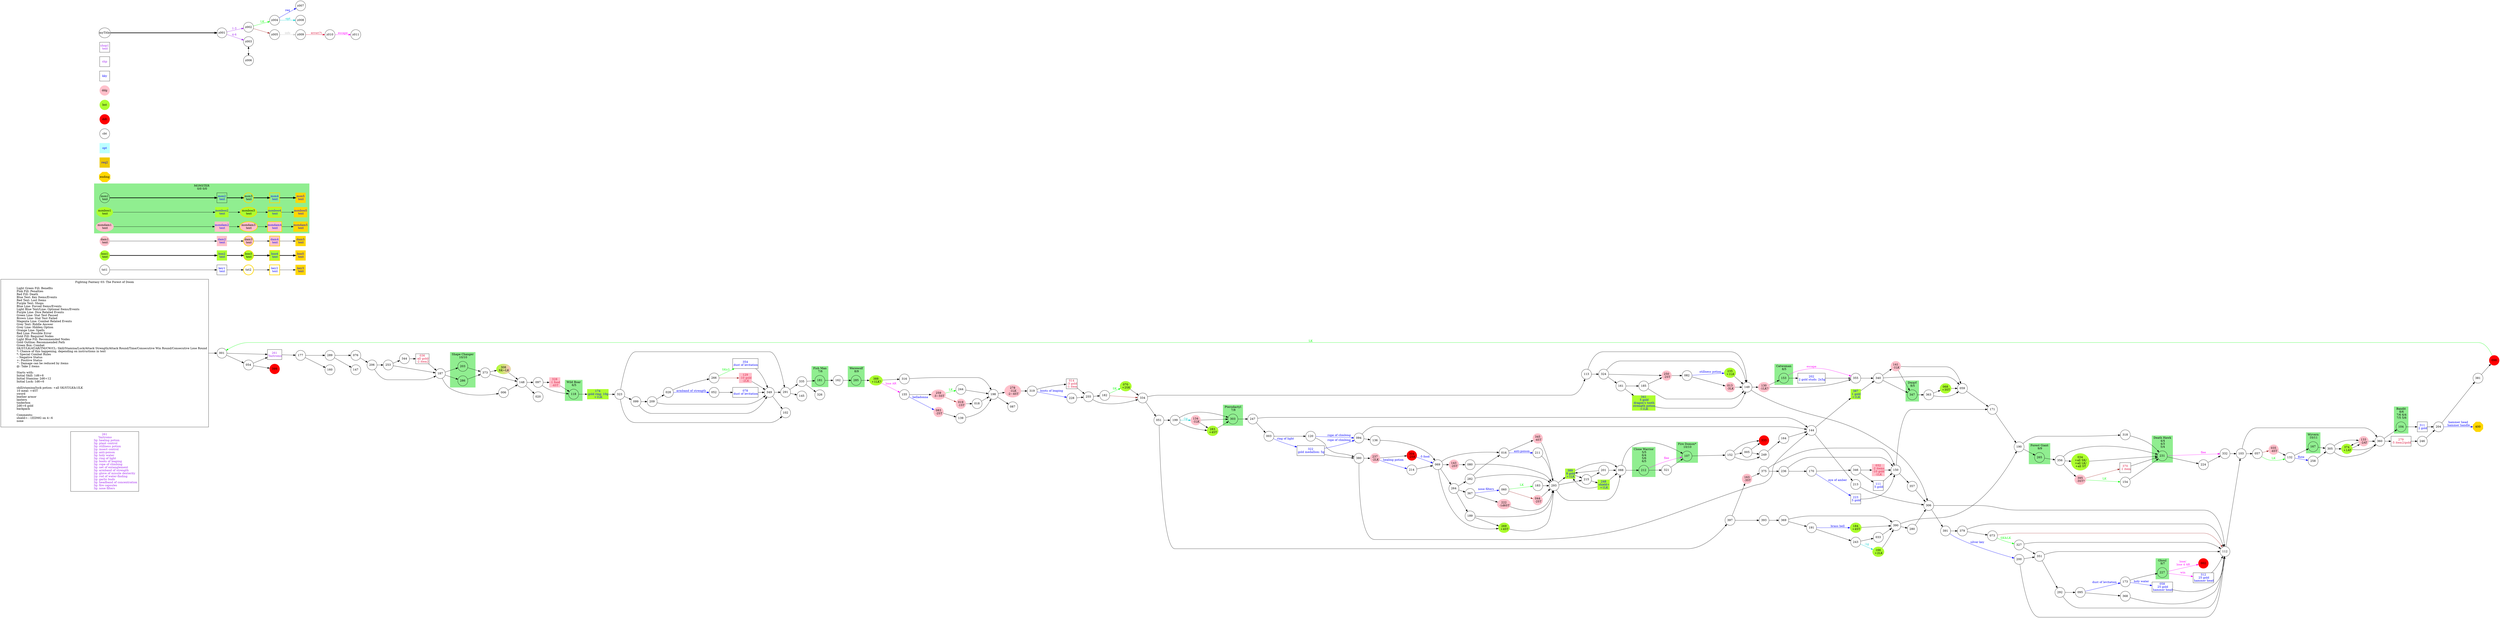 digraph {
	// graph defaults
	rankdir=LR
	mclimit=50
	nodesep=.3 // changes horizontal separation of nodes
	ranksep=.4 // changes vertical separation of nodes
	node [height=.7
		width=.7
		shape=ellipse
		margin=0]
	edge[weight=5]
	
	subgraph ShopMenu {
		node [fontcolor = "purple" shape = "rect" margin = 0.1]
		shop261 [label = "\261\n Yaztromo\n \
			3g: healing potion\l \
			3g: plant control\l \
			3g: stillness potion\l \
			2g: insect control\l \
			2g: anti-poison\l \
			3g: holy water\l \
			3g: ring of light\l \
			2g: boots of leaping\l \
			3g: rope of climbing\l \
			3g: net of entanglement\l \
			3g: armband of strength\l \
			2g: glove of missile dexterity\l \
			2g: rod of water-finding\l \
			2g: garlic buds\l \
			3g: headband of concentration\l \
			3g: fire capsules\l \
			3g: nose filters\l"]
	}

	// a box for a graph label
	// note that you can override the defaults set above
	title [label = "Fighting Fantasy 03: The Forest of Doom\n\n \
		Light Green Fill: Benefits\l \
		Pink Fill: Penalties\l \
		Red Fill: Death\l \
		Blue Text: Key Items/Events\l \
		Red Text: Lost Items\l \
		Purple Text: Shops\l \
		Blue Line: Forced Items/Events\l \
		Light Blue Text/Line: Optional Items/Events\l \
		Purple Line: Dice Related Events\l \
		Green Line: Stat Test Passed\l \
		Brown Line: Stat Test Failed\l \
		Magenta Line: Combat Related Events\l \
		Grey Text: Riddle Answer\l \
		Grey Line: Hidden Option\l \
		Orange Line: Spells\l \
		Red Line: Possible Error\l \
		Gold Fill: Required Nodes\l \
		Light Blue Fill: Recommended Nodes\l \
		Gold Outline: Recommended Path\l \
		Green Box: Combat\l \
		SK/ST/LK/AT/AR/TM/CW/CL: Skill/Stamina/Luck/Attack Strength/Attack Round/Time/Consecutive Win Round/Consecutive Lose Round\l \
		?: Chance of this happening, depending on instructions in text\l \
		*: Special Combat Rules\l \
		-: Negative Status\l \
		+: Positive Status\l \
		^: Damage can be reduced by items\l \
		@: Take 2 items\l\l \
		Starts with:\l \
		Initial Skill: 1d6+6\l \
		Initial Stamina: 2d6+12\l \
		Initial Luck: 1d6+6\l\l \
		skill/stamina/luck potion: +all SK/ST/LK&1ILK\l \
		10 meal: +4ST\l \
		sword\l \
		leather armor\l \
		lantern\l \
		tinderbox\l \
		2d6+6 gold\l \
		backpack\l\l \
		Comments:\l \
		shield+: -1EDMG on 4~6\l \
		none\l \
		"
		shape = "box"
		margin = 0.1]

	subgraph Required {
		node [style = "filled" color = "gold" fillcolor = "gold" fontcolor = "blue" shape = "rect"]
		key3
		boo5
		dam5
		monboo5
		mondam5
		mon5
		ending [fontcolor = "black" shape = "octagon"]
		400 [fontcolor = "black" shape = "octagon"]
	}

	subgraph Required2 {
		node [style = "filled" color = "gold2" fillcolor = "gold2" fontcolor = "blue" shape = "rect"]
		req2
	}

	subgraph Recommended {
		node [penwidth = 3 color = "gold"]
		txt2
		key2 [shape = "rect" fontcolor = "blue"]
		boo3 [style = "filled" fillcolor = "greenyellow"]
		boo4 [style = "filled" fillcolor = "greenyellow"]
		dam3 [style = "filled" fillcolor = "pink"]
		dam4 [style = "filled" fillcolor = "pink"]
		monboo3 [style = "filled" fillcolor = "greenyellow"]
		monboo4 [style = "filled" fillcolor = "greenyellow"]
		mondam3 [style = "filled" fillcolor = "pink"]
		mondam4 [style = "filled" fillcolor = "pink"]
		mon3
		mon4
	}
	
	subgraph Optional {
		node [style = "filled" color = "paleturquoise1" fillcolor = "paleturquoise1" fontcolor = "blue" shape = "rect"]
		opt
	}

	subgraph Combat {
		style = "filled" color = "palegreen2"
		subgraph cluster_MONSTER {
			label = "MONSTER\n 0/0 0/0"
			mon1 [label = "\N\n text"]
			mon2 [shape = "rect" fontcolor = "blue" label = "\N\n text"]
			mon3 [label = "\N\n text"]
			mon4 [shape = "rect" fontcolor = "blue" label = "\N\n text"]
			mon5 [shape = "rect" fontcolor = "blue" label = "\N\n text"]
			monboo1 [style = "filled" color = "greenyellow" label = "\N\n text"]
			monboo2 [shape = "rect" style = "filled" color = "greenyellow" fontcolor = "blue" label = "\N\n text"]
			monboo3 [label = "\N\n text"]
			monboo4 [shape = "rect" fontcolor = "blue" label = "\N\n text"]
			monboo5 [shape = "rect" fontcolor = "blue" label = "\N\n text"]
			mondam1 [style = "filled" color = "pink" label = "\N\n text"]
			mondam2 [shape = "rect" style = "filled" color = "pink" fontcolor = "blue" label = "\N\n text"]
			mondam3 [label = "\N\n text"]
			mondam4 [shape = "rect" fontcolor = "blue" label = "\N\n text"]
			mondam5 [shape = "rect" fontcolor = "blue" label = "\N\n text"]
		}
		
		subgraph cluster_SHAPE_CHANGER {
			label = "Shape Changer\n 10/10"
			203
			286
		}
		
		subgraph cluster_WILD_BOAR {
			label = "Wild Boar\n 6/5"
			118
		}
		
		subgraph cluster_FISH_MAN {
			label = "Fish Man\n 7/6"
			181
		}
		
		subgraph cluster_WEREWOLF {
			label = "Werewolf\n 8/9"
			285
		}
		
		subgraph cluster_GHOUL {
			label = "Ghoul\n 9/7"
			227
		}
		
		subgraph cluster_WYVERN {
			label = "Wyvern\n 10/11"
			167
		}
		
		subgraph cluster_BANDIT {
			label = "Bandit\n 8/6\n 7/6 6/4\n 7/5 5/6"
			104
		}
		
		subgraph cluster_DWARF {
			label = "Dwarf\n 8/5"
			347
		}
		
		subgraph cluster_FOREST_GIANT {
			label = "Forest Giant\n 9/9"
			265
		}
		
		subgraph cluster_DEATH_HAWK {
			label = "Death Hawk\n 4/4\n 4/3\n 5/4"
			231
		}
		
		subgraph cluster_CATWOMAN {
			label = "Catwoman\n 8/5"
			153
		}
		
		subgraph cluster_PTERODACTYL {
			label = "Pterodactyl\n 7/8"
			303
		}
		
		subgraph cluster_CLONE_WARRIOR {
			label = "Clone Warrior\n 5/5\n 6/4\n 5/6\n 6/5"
			212
		}
		
		subgraph cluster_FIRE_DEMON {
			label = "Fire Domon*\n 10/10"
			107
		}
		
		cbt
	}

	subgraph Death {
		node [style = "filled" color = "red"]
		ddt
		002
		098
		304 [label = "\N\n -2SK"]
		333
		399
	}

	subgraph Boost {
		node [style = "filled" color = "greenyellow"]
		bst
		boo1 [label = "\N\n text"]
		boo2 [shape = "rect" fontcolor = "blue" label = "\N\n text"]
		boo3 [label = "\N\n text"]
		boo4 [shape = "rect" fontcolor = "blue" label = "\N\n text"]
		boo5 [shape = "rect" fontcolor = "blue" label = "\N\n text"]
		034 [label = "\N\n +all SK/\n +all LK/\n +all ST"]
		068 [label = "\N\n +3ST"]
		070 [label = "\N\n +2SK"]
		166 [label = "\N\n +2LK"]
		174 [shape = "rect" fontcolor = "blue" label = "\N\n gold ring: 10g\n +1LK"]
		184 [label = "\N\n +4ST"]
		235 [label = "\N\n +1LK"]
		248 [shape = "rect" fontcolor = "blue" label = "\N\n shield+\n +1LK"]
		269 [label = "\N\n +4ST"]
		283 [label = "\N\n +4ST"]
		308 [color = "greenyellow:pink" label = "\N\n SK&harr;LK"]
		341 [shape = "rect" fontcolor = "blue" label = "\N\n 5 gold\n dragon's tooth\n strength potion\n +1LK"]
		374 [label = "\N\n +1AT"]
		387 [shape = "rect" fontcolor = "blue" label = "\N\n 1 gold\n +1LK"]
		388 [label = "\N\n +1LK?"]
		389 [shape = "rect" fontcolor = "blue" label = "\N\n 8 gold\n +1LK"]
	}

	subgraph Damage {
		node [style = "filled" color = "pink"]
		ddg
		dam1 [label = "\N\n text"]
		dam2 [shape = "rect" fontcolor = "blue" label = "\N\n text"]
		dam3 [label = "\N\n text"]
		dam4 [shape = "rect" fontcolor = "blue" label = "\N\n text"]
		dam5 [shape = "rect" fontcolor = "blue" label = "\N\n text"]
		013 [label = "\N\n -3LK"]
		019 [label = "\N\n -1ST"]
		032 [shape = "rect" fontcolor = "crimson" label = "\N\n -2 items\n -10 gold\n -1LK"]
		035 [label = "\N\n -4ST"]
		044 [label = "\N\n -2ST"]
		083 [label = "\N\n -2ST"]
		129 [shape = "rect" fontcolor = "crimson" label = "\N\n -10 gold\n -2LK"]
		130 [label = "\N\n -1LK?"]
		133 [label = "\N\n -2AT"]
		134 [label = "\N\n -1LK"]
		141 [label = "\N\n -1LK"]
		143 [label = "\N\n -2ST"]
		163 [label = "\N\n -3ST"]
		222 [label = "\N\n -1d6ST"]
		237 [label = "\N\n -2LK"]
		250 [label = "\N\n -2ST"]
		259 [label = "\N\n -3~5ST"]
		278 [label = "\N\n -1LK\n -2~4ST"]
		328 [shape = "rect" fontcolor = "crimson" label = "\N\n -1 food\n -4ST"]
		345 [label = "\N\n -4ST"]
		395 [label = "\N\n -3ST?"]
	}

	subgraph Key_Item {
		node [fontcolor = "blue" shape = "rect"]
		kky
		key1 [label = "\N\n text"]
		key2 [label = "\N\n text"]
		key3 [label = "\N\n text"]
		014 [label = "\N\n -3 gold\n -1 item" fontcolor = "crimson"]
		036 [label = "\N\n -all gold/\n -2 item2" fontcolor = "crimson"]
		058 [label = "\N\n 25 gold\n hammer head"]
		078 [label = "\N\n dust of levitation"]
		111 [label = "\N\n 5 gold"]
		202 [label = "\N\n 2 gold studs: 2x5g"]
		223 [label = "\N\n 5 gold"]
		279 [label = "\N\n -5 item2/gold" fontcolor = "crimson"]
		311 [label = "\N\n 2 gold"]
		312 [label = "\N\n 25 gold\n hammer head"]
		322 [label = "\N\n gold medallion: 5g"]
		354 [label = "\N\n dust of levitation"]
		370 [label = "\N\n -1 item" fontcolor = "crimson"]
	}
	
	subgraph Shop {
		node [fontcolor = "purple" shape = "rect"]
		shp
		shop1 [label = "\N\n text"]
		261 [label = "\N\n Yaztromo"]
	}

	mon1 -> mon2 -> mon3 -> mon4 -> mon5 [penwidth = 3]
	boo1 -> boo2 -> boo3 -> boo4 -> boo5 [penwidth = 3]
	dam1 -> dam2 -> dam3 -> dam4 -> dam5
	txt1 -> key1 -> txt2 -> key2 -> key3
	monboo1 -> monboo2 -> monboo3 -> monboo4 -> monboo5
	mondam1 -> mondam2 -> mondam3 -> mondam4 -> mondam5

	myTitle -> z001 [penwidth = 3]
	z001 -> z002 [color = "purple" fontcolor = "purple" label = "1-3"]
	z001 -> z003 [color = "purple" fontcolor = "purple" label = "4-6"]
	z002 -> z004 [color = "green" fontcolor = "green" label = "LK"]
	z002 -> z005 [color = "brown"]
	z003 -> z006 [dir = "both"]
	z004 -> z007 [color = "blue" fontcolor = "blue" label = "req"]
	z004 -> z008 [color = "cyan3" fontcolor = "cyan3" label = "-opt"]
	z005 -> z009 [color = "grey" fontcolor = "grey" label = "info"]
	z009 -> z010 [color = "crimson" fontcolor = "crimson" label = "error(?)"]
	z010 -> z011 [color = "magenta" fontcolor = "magenta" label = "escape"]
	{
		rank = same
		z003
		z006
	}
	title -> 001
	001 -> 261
	001 -> 054
	003 -> 322 [color = "blue" fontcolor = "blue" label = "ring of light"]
	003 -> 120
//	004 -> 
	005 -> 333
	005 -> 249
	006 -> 148
//	007 -> 
//	008 -> 
//	009 -> 
//	010 -> 
//	011 -> 
//	012 -> 
	013 -> 149
	014 -> 255
//	015 -> 
	016 -> 211 [color = "blue" fontcolor = "blue" label = "anti-poison"]
	016 -> 345
//	017 -> 
	018 -> 198
	019 -> 018
//	020 -> 
//	021 -> 
//	022 -> 
//	023 -> 
//	024 -> 
//	025 -> 
//	026 -> 
//	027 -> 
	028 -> 052 [color = "blue" fontcolor = "blue" label = "armband of strength"]
	028 -> 266
//	029 -> 
//	030 -> 
//	031 -> 
	032 -> 150
	033 -> 390
	034 -> 231
	035 -> 132
	036 -> 187
//	037 -> 
//	038 -> 
//	039 -> 
//	040 -> 
//	041 -> 
//	042 -> 
//	043 -> 
	044 -> 293
//	045 -> 
//	046 -> 
//	047 -> 
//	048 -> 
//	049 -> 
//	050 -> 
	051 -> 199
	051 -> 397
	052 -> 078
//	053 -> 
	054 -> 399
	054 -> 261
//	055 -> 
//	056 -> 
	057 -> 132 [color = "green" fontcolor = "green" label = "LK"]
	057 -> 035 [color = "brown"]
	058 -> 112
	059 -> 171
	060 -> 183 [color = "green" fontcolor = "green" label = "LK"]
	060 -> 044 [color = "brown"]
//	061 -> 
//	062 -> 
//	063 -> 
//	064 -> 
//	065 -> 
//	066 -> 
//	067 -> 
	068 -> 059
	069 -> 264
	069 -> 143
	069 -> 269
	069 -> 016
	070 -> 334
//	071 -> 
//	072 -> 
	073 -> 327 [color = "green" fontcolor = "green" label = "SK&LK"]
	073 -> 112 [color = "brown"]
//	074 -> 
//	075 -> 
	076 -> 206
//	077 -> 
	078 -> 349
//	079 -> 
	080 -> 293
//	081 -> 
	082 -> 235 [color = "blue" fontcolor = "blue" label = "stillness potion"]
	082 -> 013
	083 -> 139
//	084 -> 
//	085 -> 
//	086 -> 
//	087 -> 
	088 -> 212
	088 -> 107
//	089 -> 
//	090 -> 
//	091 -> 
//	092 -> 
//	093 -> 
	094 -> 136
	094 -> 144
	095 -> 173 [color = "blue" fontcolor = "blue" label = "dust of levitation"]
	095 -> 368
//	096 -> 
	097 -> 328
	097 -> 118
	001 -> 098 [dir = back color = "green" fontcolor = "green" label = "LK"]
	099 -> 209
	099 -> 349
//	100 -> 
//	101 -> 
//	102 -> 
	103 -> 057
	103 -> 360
	104 -> 311
//	105 -> 
//	106 -> 
	107 -> 152
//	108 -> 
//	109 -> 
//	110 -> 
	111 -> 150
	112 -> 103
	113 -> 324
	113 -> 149
//	114 -> 
//	115 -> 
//	116 -> 
//	117 -> 
	118 -> 174
//	119 -> 
	120 -> 094 [color = "blue" fontcolor = "blue" label = "rope of climbing"]
	120 -> 380
//	121 -> 
//	122 -> 
//	123 -> 
//	124 -> 
//	125 -> 
//	126 -> 
//	127 -> 
//	128 -> 
	129 -> 349
	130 -> 153
	130 -> 355
//	131 -> 
	132 -> 258 [color = "blue" fontcolor = "blue" label = "flute"]
	132 -> 167
	133 -> 374
	133 -> 360
	134 -> 283
	134 -> 303
//	135 -> 
	136 -> 069
//	137 -> 
//	138 -> 
	139 -> 198
//	140 -> 
	141 -> 347
	141 -> 059
//	142 -> 
	143 -> 080
	144 -> 213
	144 -> 387
//	145 -> 
//	146 -> 
//	147 -> 
	148 -> 097
	148 -> 020
	149 -> 130
	149 -> 306
	150 -> 357
	150 -> 171
//	151 -> 
	152 -> 333
	152 -> 005
	152 -> 249
	153 -> 202
	153 -> 355 [color = "magenta" fontcolor = "magenta" label = "escape"]
	154 -> 231
	155 -> 083 [color = "blue" fontcolor = "blue" label = "belladonna"]
	155 -> 259
//	156 -> 
//	157 -> 
//	158 -> 
//	159 -> 
//	160 -> 
	161 -> 185
	161 -> 341
	162 -> 285
	163 -> 375
	164 -> 144
//	165 -> 
	166 -> 390
	167 -> 305
//	168 -> 
//	169 -> 
	170 -> 223 [color = "blue" fontcolor = "blue" label = "eye of amber"]
	170 -> 346
	171 -> 190
//	172 -> 
	173 -> 058 [color = "blue" fontcolor = "blue" label = "holy water"]
	173 -> 227
	174 -> 323
//	175 -> 
//	176 -> 
	177 -> 289
	177 -> 160
//	178 -> 
//	179 -> 
//	180 -> 
	181 -> 162
	182 -> 070 [color = "green" fontcolor = "green" label = "SK"]
	182 -> 334 [color = "brown"]
	183 -> 293
	184 -> 390
	185 -> 250
	185 -> 149
//	186 -> 
	187 -> 286
	187 -> 203
	187 -> 006
//	188 -> 
	189 -> 269
	189 -> 293
	190 -> 265
	190 -> 318
	191 -> 184 [color = "blue" fontcolor = "blue" label = "brass bell"]
	191 -> 243
//	192 -> 
//	193 -> 
//	194 -> 
//	195 -> 
//	196 -> 
//	197 -> 
	198 -> 278
	198 -> 087
	199 -> 134 [color = "cyan3" fontcolor = "cyan3" label = "-1g"]
	199 -> 283
	199 -> 303
	200 -> 351
	200 -> 112
	201 -> 389
	201 -> 088
	202 -> 355
	203 -> 373
	204 -> 400 [color = "blue" fontcolor = "blue" label = "hammer head\n hammer handle"]
	204 -> 381
//	205 -> 
	206 -> 253
	206 -> 187
//	207 -> 
//	208 -> 
	209 -> 028
	209 -> 349
//	210 -> 
	211 -> 293
	212 -> 321
	212 -> 107 [color = "magenta" fontcolor = "magenta" label = "flee"]
	213 -> 306
	214 -> 069
	215 -> 248
	215 -> 201
//	216 -> 
//	217 -> 
//	218 -> 
//	219 -> 
//	220 -> 
//	221 -> 
	222 -> 293
	223 -> 150
	224 -> 332
//	225 -> 
//	226 -> 
	227 -> 312 [color = "magenta" fontcolor = "magenta" label = "win"]
	227 -> 002 [color = "magenta" fontcolor = "magenta" label = "lose/\n lose 4 AR"]
	228 -> 255
//	229 -> 
//	230 -> 
	231 -> 224
	231 -> 332 [color = "magenta" fontcolor = "magenta" label = "flee"]
//	232 -> 
//	233 -> 
//	234 -> 
	235 -> 149
	236 -> 170
	236 -> 150
	237 -> 214 [color = "blue" fontcolor = "blue" label = "healing potion"]
	237 -> 304
//	238 -> 
//	239 -> 
//	240 -> 
//	241 -> 
//	242 -> 
	243 -> 166 [color = "cyan3" fontcolor = "cyan3" label = "-1g"]
	243 -> 033
	244 -> 198
//	245 -> 
	246 -> 204
	247 -> 003
	247 -> 144
	248 -> 389
	248 -> 088
	249 -> 164
	250 -> 082
//	251 -> 
//	252 -> 
	253 -> 344
	253 -> 187
//	254 -> 
	255 -> 182
	255 -> 334
//	256 -> 
//	257 -> 
	258 -> 305
	259 -> 244 [color = "green" fontcolor = "green" label = "LK"]
	259 -> 019 [color = "brown"]
//	260 -> 
	261 -> 177
//	262 -> 
//	263 -> 
	264 -> 367
	264 -> 189
	264 -> 282
	265 -> 356
	266 -> 354 [color = "green" fontcolor = "green" label = "SKx3"]
	266 -> 129 [color = "brown"]
//	267 -> 
//	268 -> 
	269 -> 293
//	270 -> 
//	271 -> 
//	272 -> 
//	273 -> 
//	274 -> 
//	275 -> 
//	276 -> 
//	277 -> 
	278 -> 319
	279 -> 246
	280 -> 306
//	281 -> 
	282 -> 016
	282 -> 293
	283 -> 303
//	284 -> 
	285 -> 388
	286 -> 373
//	287 -> 
//	288 -> 
	289 -> 076
	289 -> 147
//	290 -> 
	291 -> 335
	291 -> 145
	292 -> 095
	292 -> 112
	293 -> 215
	293 -> 389
	293 -> 088
//	294 -> 
//	295 -> 
//	296 -> 
//	297 -> 
//	298 -> 
//	299 -> 
//	300 -> 
//	301 -> 
//	302 -> 
	303 -> 247
	304 -> 069 [color = "blue" fontcolor = "blue" label = "-5 food"]
	305 -> 374
	305 -> 133
	305 -> 360
	306 -> 391
	306 -> 112
//	307 -> 
	308 -> 148
//	309 -> 
//	310 -> 
	311 -> 204
	312 -> 112
//	313 -> 
//	314 -> 
//	315 -> 
	316 -> 198
//	317 -> 
	318 -> 231
	319 -> 228 [color = "blue" fontcolor = "blue" label = "boots of leaping"]
	319 -> 014
//	320 -> 
	321 -> 107
	322 -> 094 [color = "blue" fontcolor = "blue" label = "rope of climbing"]
	322 -> 380
	323 -> 291
	323 -> 099
	323 -> 102
	324 -> 250
	324 -> 161
	324 -> 149
//	325 -> 
//	326 -> 
	327 -> 351
	327 -> 112
	328 -> 118
//	329 -> 
//	330 -> 
//	331 -> 
	332 -> 103
	334 -> 113
	334 -> 051
	335 -> 181
	335 -> 326
//	336 -> 
//	337 -> 
//	338 -> 
//	339 -> 
	340 -> 141
	340 -> 347
	340 -> 059
	341 -> 149
//	342 -> 
//	343 -> 
	344 -> 036
	345 -> 293
	346 -> 032
	346 -> 111
	347 -> 363
//	348 -> 
	349 -> 291
	349 -> 102
//	350 -> 
	351 -> 292
	351 -> 112
//	352 -> 
//	353 -> 
	354 -> 349
	355 -> 340
	356 -> 034
	356 -> 395
	356 -> 231
	357 -> 306
//	358 -> 
//	359 -> 
	360 -> 279
	360 -> 104
//	361 -> 
//	362 -> 
	363 -> 068
	363 -> 059
//	364 -> 
//	365 -> 
//	366 -> 
	367 -> 060 [color = "blue" fontcolor = "blue" label = "nose filters"]
	367 -> 222
	368 -> 112
	369 -> 191
	369 -> 390
	370 -> 231
//	371 -> 
//	372 -> 
	373 -> 308
	373 -> 148
	374 -> 133
	374 -> 360
	375 -> 150
	375 -> 236
//	376 -> 
//	377 -> 
//	378 -> 
	379 -> 073
	379 -> 112
	380 -> 237
	380 -> 144
	381 -> 098
//	382 -> 
//	383 -> 
//	384 -> 
//	385 -> 
//	386 -> 
	387 -> 340
	388 -> 155 [color = "magenta" fontcolor = "magenta" label = "lose AR"]
	388 -> 316
	389 -> 215
	389 -> 088
	390 -> 190
	390 -> 280
	391 -> 200 [color = "blue" fontcolor = "blue" label = "silver key"]
	391 -> 379
//	392 -> 
	393 -> 369
//	394 -> 
	395 -> 154 [color = "green" fontcolor = "green" label = "LK"]
	395 -> 370 [color = "brown"]
//	396 -> 
	397 -> 163
	397 -> 393
//	398 -> 
//	400 -> 
}
